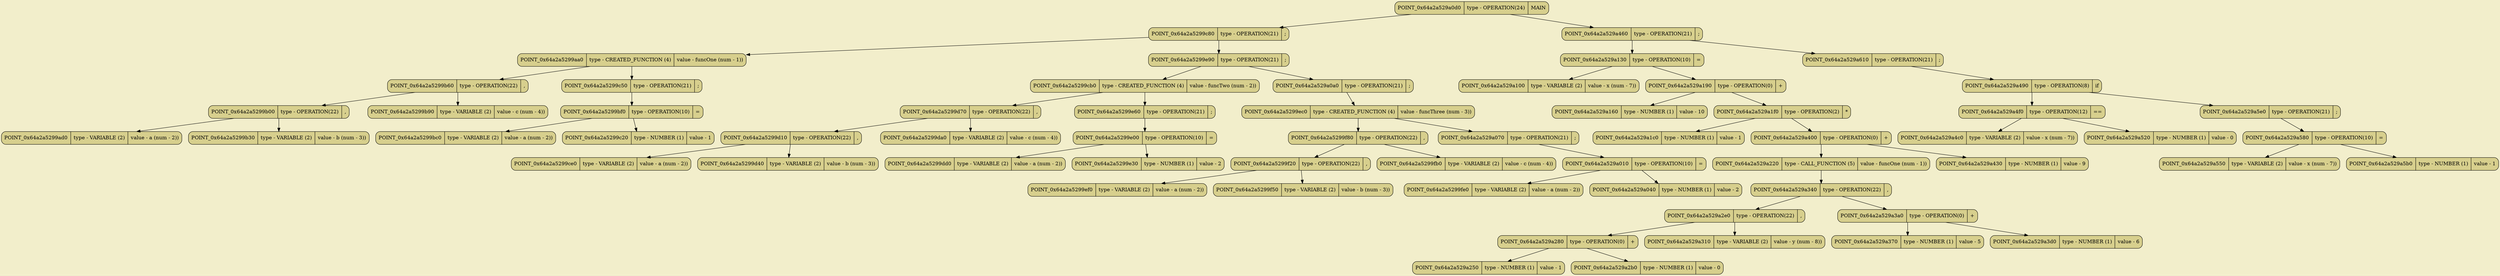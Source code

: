 digraph
{
bgcolor="#F2EECB";
rankdir = TB;
POINT_0x64a2a529a0d0[shape=Mrecord, label = "POINT_0x64a2a529a0d0 | type - OPERATION(24) | MAIN", style="filled",fillcolor="#D7CF8D"]
POINT_0x64a2a5299c80[shape=Mrecord, label = "POINT_0x64a2a5299c80 | type - OPERATION(21) | ;", style="filled",fillcolor="#D7CF8D"]
POINT_0x64a2a5299aa0[shape=Mrecord, label = "POINT_0x64a2a5299aa0 | type - CREATED_FUNCTION (4) | value - funcOne (num - 1))", style="filled",fillcolor="#D7CF8D"]
POINT_0x64a2a5299b60[shape=Mrecord, label = "POINT_0x64a2a5299b60 | type - OPERATION(22) | ,", style="filled",fillcolor="#D7CF8D"]
POINT_0x64a2a5299b00[shape=Mrecord, label = "POINT_0x64a2a5299b00 | type - OPERATION(22) | ,", style="filled",fillcolor="#D7CF8D"]
POINT_0x64a2a5299ad0[shape=Mrecord, label = "POINT_0x64a2a5299ad0 | type - VARIABLE (2) | value - a (num - 2))", style="filled",fillcolor="#D7CF8D"]
POINT_0x64a2a5299b30[shape=Mrecord, label = "POINT_0x64a2a5299b30 | type - VARIABLE (2) | value - b (num - 3))", style="filled",fillcolor="#D7CF8D"]
POINT_0x64a2a5299b90[shape=Mrecord, label = "POINT_0x64a2a5299b90 | type - VARIABLE (2) | value - c (num - 4))", style="filled",fillcolor="#D7CF8D"]
POINT_0x64a2a5299c50[shape=Mrecord, label = "POINT_0x64a2a5299c50 | type - OPERATION(21) | ;", style="filled",fillcolor="#D7CF8D"]
POINT_0x64a2a5299bf0[shape=Mrecord, label = "POINT_0x64a2a5299bf0 | type - OPERATION(10) | =", style="filled",fillcolor="#D7CF8D"]
POINT_0x64a2a5299bc0[shape=Mrecord, label = "POINT_0x64a2a5299bc0 | type - VARIABLE (2) | value - a (num - 2))", style="filled",fillcolor="#D7CF8D"]
POINT_0x64a2a5299c20[shape=Mrecord, label = "POINT_0x64a2a5299c20 | type - NUMBER (1) | value - 1", style="filled",fillcolor="#D7CF8D"]
POINT_0x64a2a5299e90[shape=Mrecord, label = "POINT_0x64a2a5299e90 | type - OPERATION(21) | ;", style="filled",fillcolor="#D7CF8D"]
POINT_0x64a2a5299cb0[shape=Mrecord, label = "POINT_0x64a2a5299cb0 | type - CREATED_FUNCTION (4) | value - funcTwo (num - 2))", style="filled",fillcolor="#D7CF8D"]
POINT_0x64a2a5299d70[shape=Mrecord, label = "POINT_0x64a2a5299d70 | type - OPERATION(22) | ,", style="filled",fillcolor="#D7CF8D"]
POINT_0x64a2a5299d10[shape=Mrecord, label = "POINT_0x64a2a5299d10 | type - OPERATION(22) | ,", style="filled",fillcolor="#D7CF8D"]
POINT_0x64a2a5299ce0[shape=Mrecord, label = "POINT_0x64a2a5299ce0 | type - VARIABLE (2) | value - a (num - 2))", style="filled",fillcolor="#D7CF8D"]
POINT_0x64a2a5299d40[shape=Mrecord, label = "POINT_0x64a2a5299d40 | type - VARIABLE (2) | value - b (num - 3))", style="filled",fillcolor="#D7CF8D"]
POINT_0x64a2a5299da0[shape=Mrecord, label = "POINT_0x64a2a5299da0 | type - VARIABLE (2) | value - c (num - 4))", style="filled",fillcolor="#D7CF8D"]
POINT_0x64a2a5299e60[shape=Mrecord, label = "POINT_0x64a2a5299e60 | type - OPERATION(21) | ;", style="filled",fillcolor="#D7CF8D"]
POINT_0x64a2a5299e00[shape=Mrecord, label = "POINT_0x64a2a5299e00 | type - OPERATION(10) | =", style="filled",fillcolor="#D7CF8D"]
POINT_0x64a2a5299dd0[shape=Mrecord, label = "POINT_0x64a2a5299dd0 | type - VARIABLE (2) | value - a (num - 2))", style="filled",fillcolor="#D7CF8D"]
POINT_0x64a2a5299e30[shape=Mrecord, label = "POINT_0x64a2a5299e30 | type - NUMBER (1) | value - 2", style="filled",fillcolor="#D7CF8D"]
POINT_0x64a2a529a0a0[shape=Mrecord, label = "POINT_0x64a2a529a0a0 | type - OPERATION(21) | ;", style="filled",fillcolor="#D7CF8D"]
POINT_0x64a2a5299ec0[shape=Mrecord, label = "POINT_0x64a2a5299ec0 | type - CREATED_FUNCTION (4) | value - funcThree (num - 3))", style="filled",fillcolor="#D7CF8D"]
POINT_0x64a2a5299f80[shape=Mrecord, label = "POINT_0x64a2a5299f80 | type - OPERATION(22) | ,", style="filled",fillcolor="#D7CF8D"]
POINT_0x64a2a5299f20[shape=Mrecord, label = "POINT_0x64a2a5299f20 | type - OPERATION(22) | ,", style="filled",fillcolor="#D7CF8D"]
POINT_0x64a2a5299ef0[shape=Mrecord, label = "POINT_0x64a2a5299ef0 | type - VARIABLE (2) | value - a (num - 2))", style="filled",fillcolor="#D7CF8D"]
POINT_0x64a2a5299f50[shape=Mrecord, label = "POINT_0x64a2a5299f50 | type - VARIABLE (2) | value - b (num - 3))", style="filled",fillcolor="#D7CF8D"]
POINT_0x64a2a5299fb0[shape=Mrecord, label = "POINT_0x64a2a5299fb0 | type - VARIABLE (2) | value - c (num - 4))", style="filled",fillcolor="#D7CF8D"]
POINT_0x64a2a529a070[shape=Mrecord, label = "POINT_0x64a2a529a070 | type - OPERATION(21) | ;", style="filled",fillcolor="#D7CF8D"]
POINT_0x64a2a529a010[shape=Mrecord, label = "POINT_0x64a2a529a010 | type - OPERATION(10) | =", style="filled",fillcolor="#D7CF8D"]
POINT_0x64a2a5299fe0[shape=Mrecord, label = "POINT_0x64a2a5299fe0 | type - VARIABLE (2) | value - a (num - 2))", style="filled",fillcolor="#D7CF8D"]
POINT_0x64a2a529a040[shape=Mrecord, label = "POINT_0x64a2a529a040 | type - NUMBER (1) | value - 2", style="filled",fillcolor="#D7CF8D"]
POINT_0x64a2a529a460[shape=Mrecord, label = "POINT_0x64a2a529a460 | type - OPERATION(21) | ;", style="filled",fillcolor="#D7CF8D"]
POINT_0x64a2a529a130[shape=Mrecord, label = "POINT_0x64a2a529a130 | type - OPERATION(10) | =", style="filled",fillcolor="#D7CF8D"]
POINT_0x64a2a529a100[shape=Mrecord, label = "POINT_0x64a2a529a100 | type - VARIABLE (2) | value - x (num - 7))", style="filled",fillcolor="#D7CF8D"]
POINT_0x64a2a529a190[shape=Mrecord, label = "POINT_0x64a2a529a190 | type - OPERATION(0) | +", style="filled",fillcolor="#D7CF8D"]
POINT_0x64a2a529a160[shape=Mrecord, label = "POINT_0x64a2a529a160 | type - NUMBER (1) | value - 10", style="filled",fillcolor="#D7CF8D"]
POINT_0x64a2a529a1f0[shape=Mrecord, label = "POINT_0x64a2a529a1f0 | type - OPERATION(2) | *", style="filled",fillcolor="#D7CF8D"]
POINT_0x64a2a529a1c0[shape=Mrecord, label = "POINT_0x64a2a529a1c0 | type - NUMBER (1) | value - 1", style="filled",fillcolor="#D7CF8D"]
POINT_0x64a2a529a400[shape=Mrecord, label = "POINT_0x64a2a529a400 | type - OPERATION(0) | +", style="filled",fillcolor="#D7CF8D"]
POINT_0x64a2a529a220[shape=Mrecord, label = "POINT_0x64a2a529a220 | type - CALL_FUNCTION (5) | value - funcOne (num - 1))", style="filled",fillcolor="#D7CF8D"]
POINT_0x64a2a529a340[shape=Mrecord, label = "POINT_0x64a2a529a340 | type - OPERATION(22) | ,", style="filled",fillcolor="#D7CF8D"]
POINT_0x64a2a529a2e0[shape=Mrecord, label = "POINT_0x64a2a529a2e0 | type - OPERATION(22) | ,", style="filled",fillcolor="#D7CF8D"]
POINT_0x64a2a529a280[shape=Mrecord, label = "POINT_0x64a2a529a280 | type - OPERATION(0) | +", style="filled",fillcolor="#D7CF8D"]
POINT_0x64a2a529a250[shape=Mrecord, label = "POINT_0x64a2a529a250 | type - NUMBER (1) | value - 1", style="filled",fillcolor="#D7CF8D"]
POINT_0x64a2a529a2b0[shape=Mrecord, label = "POINT_0x64a2a529a2b0 | type - NUMBER (1) | value - 0", style="filled",fillcolor="#D7CF8D"]
POINT_0x64a2a529a310[shape=Mrecord, label = "POINT_0x64a2a529a310 | type - VARIABLE (2) | value - y (num - 8))", style="filled",fillcolor="#D7CF8D"]
POINT_0x64a2a529a3a0[shape=Mrecord, label = "POINT_0x64a2a529a3a0 | type - OPERATION(0) | +", style="filled",fillcolor="#D7CF8D"]
POINT_0x64a2a529a370[shape=Mrecord, label = "POINT_0x64a2a529a370 | type - NUMBER (1) | value - 5", style="filled",fillcolor="#D7CF8D"]
POINT_0x64a2a529a3d0[shape=Mrecord, label = "POINT_0x64a2a529a3d0 | type - NUMBER (1) | value - 6", style="filled",fillcolor="#D7CF8D"]
POINT_0x64a2a529a430[shape=Mrecord, label = "POINT_0x64a2a529a430 | type - NUMBER (1) | value - 9", style="filled",fillcolor="#D7CF8D"]
POINT_0x64a2a529a610[shape=Mrecord, label = "POINT_0x64a2a529a610 | type - OPERATION(21) | ;", style="filled",fillcolor="#D7CF8D"]
POINT_0x64a2a529a490[shape=Mrecord, label = "POINT_0x64a2a529a490 | type - OPERATION(8) | if", style="filled",fillcolor="#D7CF8D"]
POINT_0x64a2a529a4f0[shape=Mrecord, label = "POINT_0x64a2a529a4f0 | type - OPERATION(12) | \==", style="filled",fillcolor="#D7CF8D"]
POINT_0x64a2a529a4c0[shape=Mrecord, label = "POINT_0x64a2a529a4c0 | type - VARIABLE (2) | value - x (num - 7))", style="filled",fillcolor="#D7CF8D"]
POINT_0x64a2a529a520[shape=Mrecord, label = "POINT_0x64a2a529a520 | type - NUMBER (1) | value - 0", style="filled",fillcolor="#D7CF8D"]
POINT_0x64a2a529a5e0[shape=Mrecord, label = "POINT_0x64a2a529a5e0 | type - OPERATION(21) | ;", style="filled",fillcolor="#D7CF8D"]
POINT_0x64a2a529a580[shape=Mrecord, label = "POINT_0x64a2a529a580 | type - OPERATION(10) | =", style="filled",fillcolor="#D7CF8D"]
POINT_0x64a2a529a550[shape=Mrecord, label = "POINT_0x64a2a529a550 | type - VARIABLE (2) | value - x (num - 7))", style="filled",fillcolor="#D7CF8D"]
POINT_0x64a2a529a5b0[shape=Mrecord, label = "POINT_0x64a2a529a5b0 | type - NUMBER (1) | value - 1", style="filled",fillcolor="#D7CF8D"]
POINT_0x64a2a529a0d0 -> POINT_0x64a2a5299c80
POINT_0x64a2a529a0d0 -> POINT_0x64a2a529a460
POINT_0x64a2a5299c80 -> POINT_0x64a2a5299aa0
POINT_0x64a2a5299c80 -> POINT_0x64a2a5299e90
POINT_0x64a2a5299aa0 -> POINT_0x64a2a5299b60
POINT_0x64a2a5299aa0 -> POINT_0x64a2a5299c50
POINT_0x64a2a5299b60 -> POINT_0x64a2a5299b00
POINT_0x64a2a5299b60 -> POINT_0x64a2a5299b90
POINT_0x64a2a5299b00 -> POINT_0x64a2a5299ad0
POINT_0x64a2a5299b00 -> POINT_0x64a2a5299b30
POINT_0x64a2a5299c50 -> POINT_0x64a2a5299bf0
POINT_0x64a2a5299bf0 -> POINT_0x64a2a5299bc0
POINT_0x64a2a5299bf0 -> POINT_0x64a2a5299c20
POINT_0x64a2a5299e90 -> POINT_0x64a2a5299cb0
POINT_0x64a2a5299e90 -> POINT_0x64a2a529a0a0
POINT_0x64a2a5299cb0 -> POINT_0x64a2a5299d70
POINT_0x64a2a5299cb0 -> POINT_0x64a2a5299e60
POINT_0x64a2a5299d70 -> POINT_0x64a2a5299d10
POINT_0x64a2a5299d70 -> POINT_0x64a2a5299da0
POINT_0x64a2a5299d10 -> POINT_0x64a2a5299ce0
POINT_0x64a2a5299d10 -> POINT_0x64a2a5299d40
POINT_0x64a2a5299e60 -> POINT_0x64a2a5299e00
POINT_0x64a2a5299e00 -> POINT_0x64a2a5299dd0
POINT_0x64a2a5299e00 -> POINT_0x64a2a5299e30
POINT_0x64a2a529a0a0 -> POINT_0x64a2a5299ec0
POINT_0x64a2a5299ec0 -> POINT_0x64a2a5299f80
POINT_0x64a2a5299ec0 -> POINT_0x64a2a529a070
POINT_0x64a2a5299f80 -> POINT_0x64a2a5299f20
POINT_0x64a2a5299f80 -> POINT_0x64a2a5299fb0
POINT_0x64a2a5299f20 -> POINT_0x64a2a5299ef0
POINT_0x64a2a5299f20 -> POINT_0x64a2a5299f50
POINT_0x64a2a529a070 -> POINT_0x64a2a529a010
POINT_0x64a2a529a010 -> POINT_0x64a2a5299fe0
POINT_0x64a2a529a010 -> POINT_0x64a2a529a040
POINT_0x64a2a529a460 -> POINT_0x64a2a529a130
POINT_0x64a2a529a460 -> POINT_0x64a2a529a610
POINT_0x64a2a529a130 -> POINT_0x64a2a529a100
POINT_0x64a2a529a130 -> POINT_0x64a2a529a190
POINT_0x64a2a529a190 -> POINT_0x64a2a529a160
POINT_0x64a2a529a190 -> POINT_0x64a2a529a1f0
POINT_0x64a2a529a1f0 -> POINT_0x64a2a529a1c0
POINT_0x64a2a529a1f0 -> POINT_0x64a2a529a400
POINT_0x64a2a529a400 -> POINT_0x64a2a529a220
POINT_0x64a2a529a400 -> POINT_0x64a2a529a430
POINT_0x64a2a529a220 -> POINT_0x64a2a529a340
POINT_0x64a2a529a340 -> POINT_0x64a2a529a2e0
POINT_0x64a2a529a340 -> POINT_0x64a2a529a3a0
POINT_0x64a2a529a2e0 -> POINT_0x64a2a529a280
POINT_0x64a2a529a2e0 -> POINT_0x64a2a529a310
POINT_0x64a2a529a280 -> POINT_0x64a2a529a250
POINT_0x64a2a529a280 -> POINT_0x64a2a529a2b0
POINT_0x64a2a529a3a0 -> POINT_0x64a2a529a370
POINT_0x64a2a529a3a0 -> POINT_0x64a2a529a3d0
POINT_0x64a2a529a610 -> POINT_0x64a2a529a490
POINT_0x64a2a529a490 -> POINT_0x64a2a529a4f0
POINT_0x64a2a529a490 -> POINT_0x64a2a529a5e0
POINT_0x64a2a529a4f0 -> POINT_0x64a2a529a4c0
POINT_0x64a2a529a4f0 -> POINT_0x64a2a529a520
POINT_0x64a2a529a5e0 -> POINT_0x64a2a529a580
POINT_0x64a2a529a580 -> POINT_0x64a2a529a550
POINT_0x64a2a529a580 -> POINT_0x64a2a529a5b0
}
